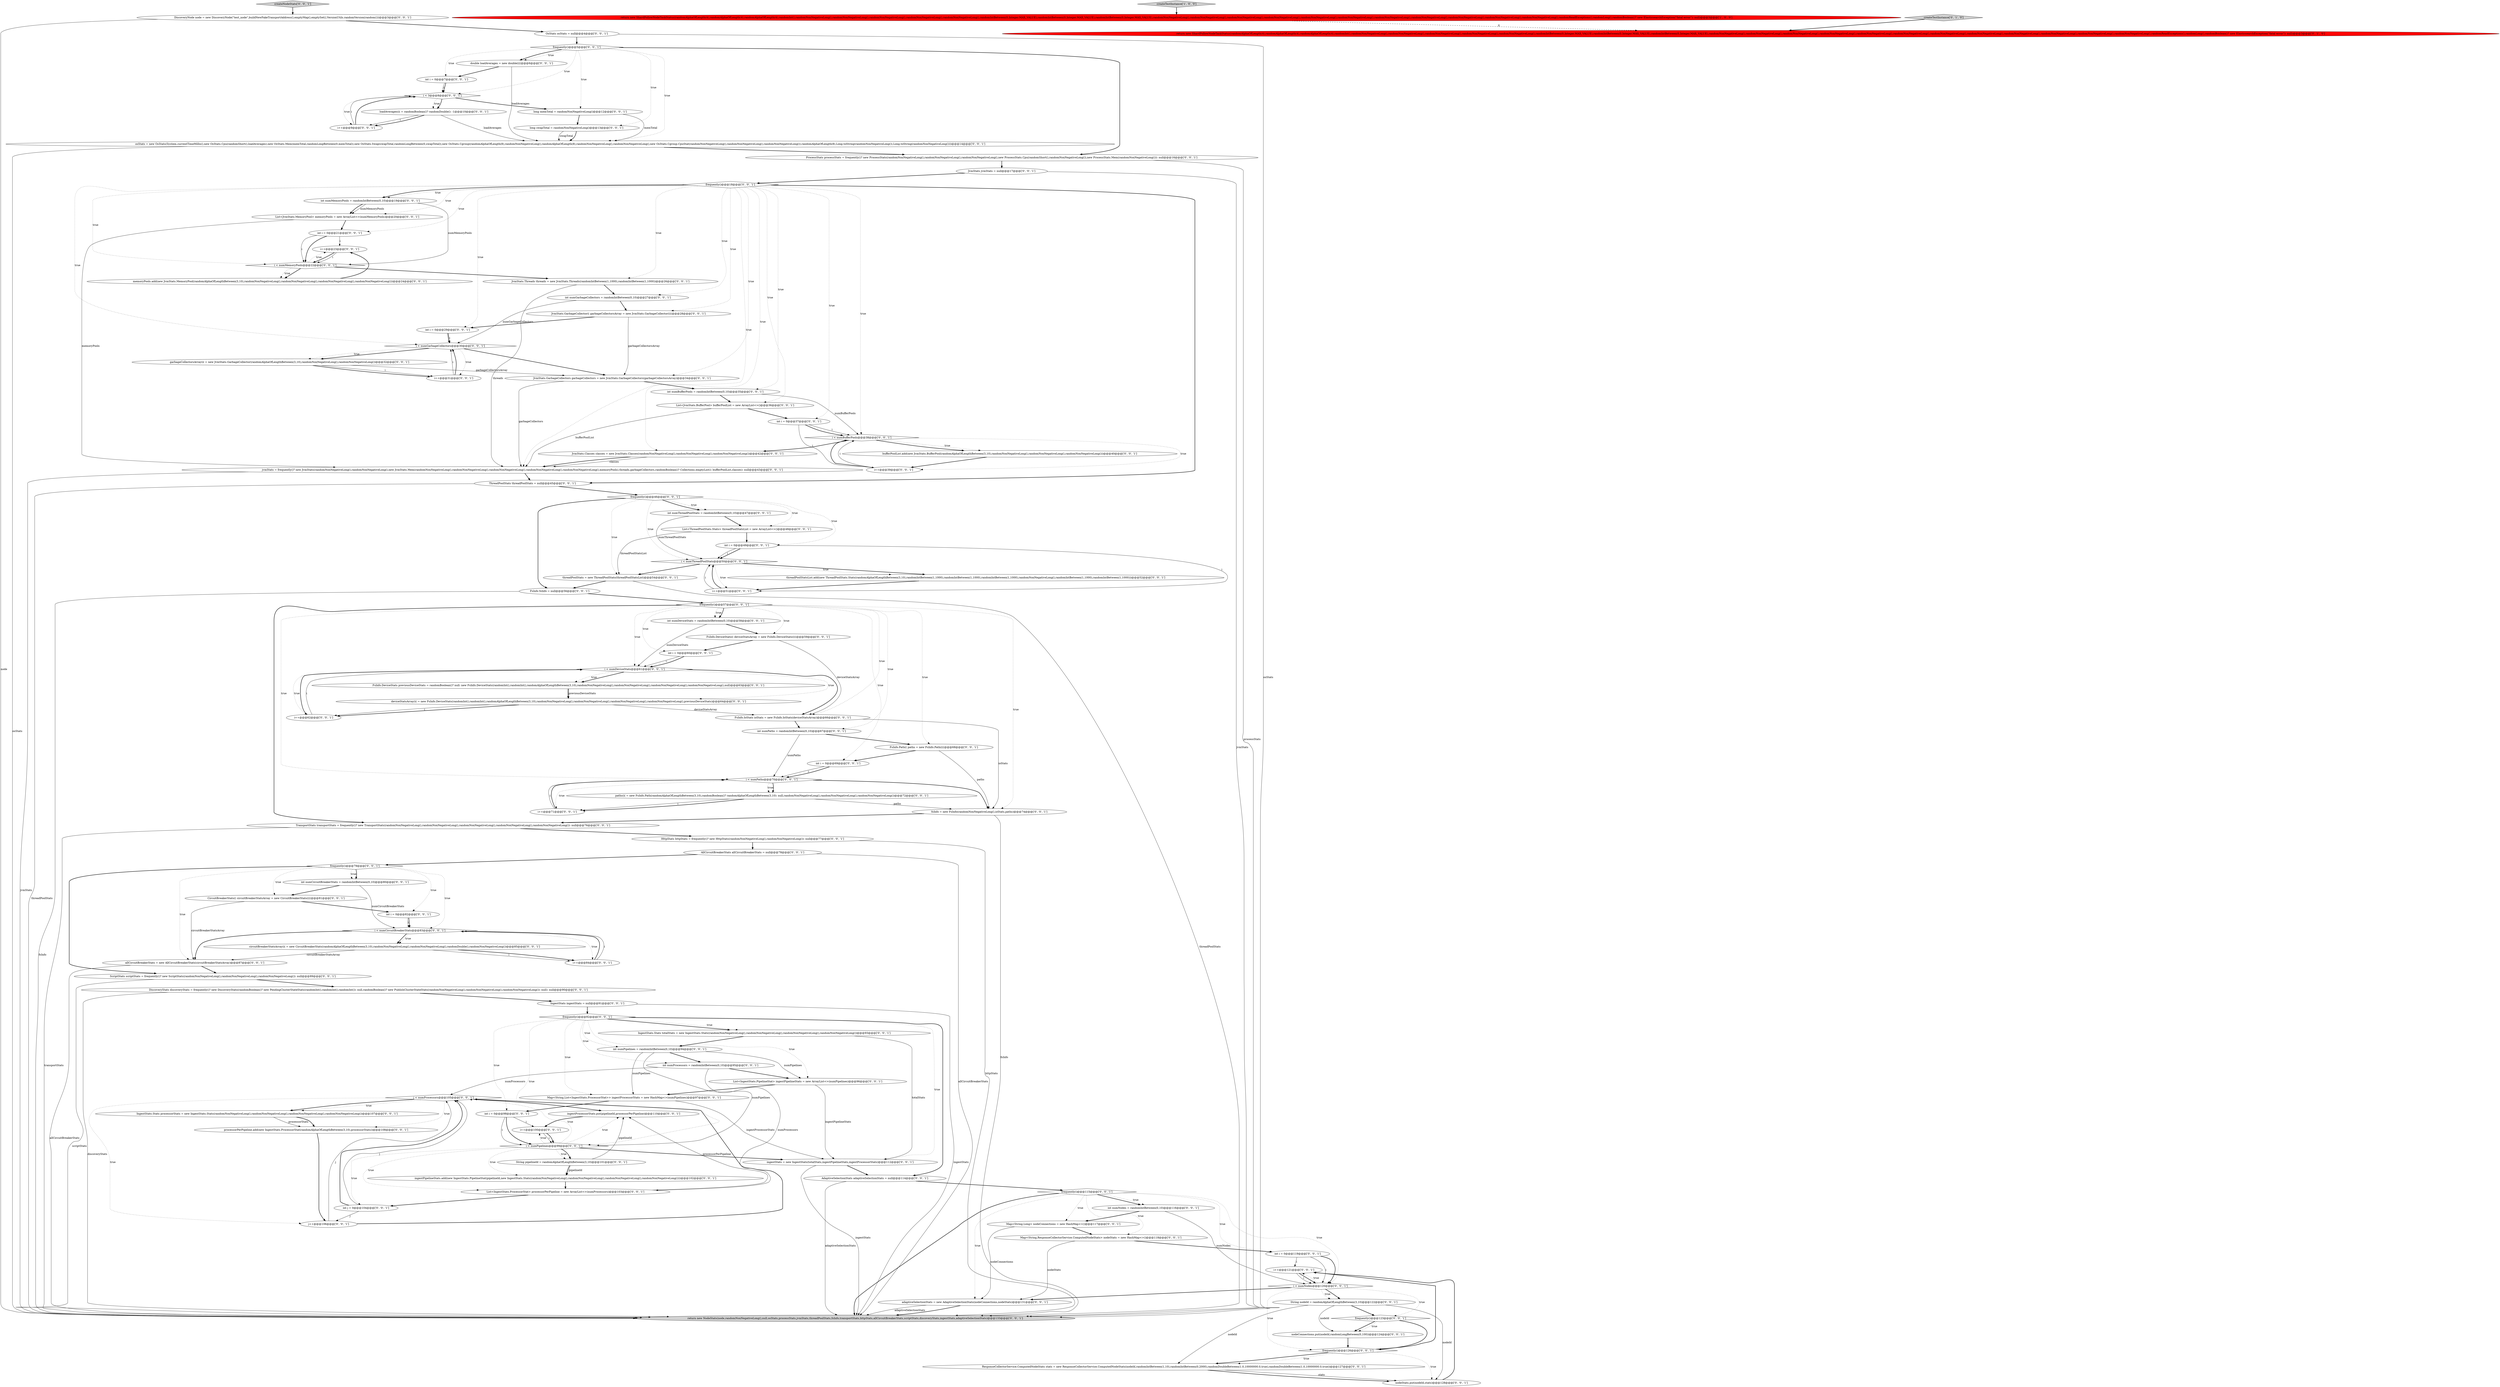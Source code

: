 digraph {
106 [style = filled, label = "jvmStats = frequently()? new JvmStats(randomNonNegativeLong(),randomNonNegativeLong(),new JvmStats.Mem(randomNonNegativeLong(),randomNonNegativeLong(),randomNonNegativeLong(),randomNonNegativeLong(),randomNonNegativeLong(),memoryPools),threads,garbageCollectors,randomBoolean()? Collections.emptyList(): bufferPoolList,classes): null@@@43@@@['0', '0', '1']", fillcolor = white, shape = ellipse image = "AAA0AAABBB3BBB"];
115 [style = filled, label = "int numProcessors = randomIntBetween(0,10)@@@95@@@['0', '0', '1']", fillcolor = white, shape = ellipse image = "AAA0AAABBB3BBB"];
5 [style = filled, label = "j < numProcessors@@@105@@@['0', '0', '1']", fillcolor = white, shape = diamond image = "AAA0AAABBB3BBB"];
13 [style = filled, label = "ResponseCollectorService.ComputedNodeStats stats = new ResponseCollectorService.ComputedNodeStats(nodeId,randomIntBetween(1,10),randomIntBetween(0,2000),randomDoubleBetween(1.0,10000000.0,true),randomDoubleBetween(1.0,10000000.0,true))@@@127@@@['0', '0', '1']", fillcolor = white, shape = ellipse image = "AAA0AAABBB3BBB"];
11 [style = filled, label = "ScriptStats scriptStats = frequently()? new ScriptStats(randomNonNegativeLong(),randomNonNegativeLong(),randomNonNegativeLong()): null@@@89@@@['0', '0', '1']", fillcolor = white, shape = ellipse image = "AAA0AAABBB3BBB"];
41 [style = filled, label = "JvmStats.Threads threads = new JvmStats.Threads(randomIntBetween(1,1000),randomIntBetween(1,1000))@@@26@@@['0', '0', '1']", fillcolor = white, shape = ellipse image = "AAA0AAABBB3BBB"];
85 [style = filled, label = "frequently()@@@57@@@['0', '0', '1']", fillcolor = white, shape = diamond image = "AAA0AAABBB3BBB"];
47 [style = filled, label = "int numDeviceStats = randomIntBetween(0,10)@@@58@@@['0', '0', '1']", fillcolor = white, shape = ellipse image = "AAA0AAABBB3BBB"];
64 [style = filled, label = "int i = 0@@@69@@@['0', '0', '1']", fillcolor = white, shape = ellipse image = "AAA0AAABBB3BBB"];
98 [style = filled, label = "frequently()@@@92@@@['0', '0', '1']", fillcolor = white, shape = diamond image = "AAA0AAABBB3BBB"];
61 [style = filled, label = "FsInfo.DeviceStats previousDeviceStats = randomBoolean()? null: new FsInfo.DeviceStats(randomInt(),randomInt(),randomAlphaOfLengthBetween(3,10),randomNonNegativeLong(),randomNonNegativeLong(),randomNonNegativeLong(),randomNonNegativeLong(),null)@@@63@@@['0', '0', '1']", fillcolor = white, shape = ellipse image = "AAA0AAABBB3BBB"];
31 [style = filled, label = "List<JvmStats.BufferPool> bufferPoolList = new ArrayList<>()@@@36@@@['0', '0', '1']", fillcolor = white, shape = ellipse image = "AAA0AAABBB3BBB"];
74 [style = filled, label = "String nodeId = randomAlphaOfLengthBetween(3,10)@@@122@@@['0', '0', '1']", fillcolor = white, shape = ellipse image = "AAA0AAABBB3BBB"];
107 [style = filled, label = "Map<String,List<IngestStats.ProcessorStat>> ingestProcessorStats = new HashMap<>(numPipelines)@@@97@@@['0', '0', '1']", fillcolor = white, shape = ellipse image = "AAA0AAABBB3BBB"];
69 [style = filled, label = "i < numBufferPools@@@38@@@['0', '0', '1']", fillcolor = white, shape = diamond image = "AAA0AAABBB3BBB"];
109 [style = filled, label = "long swapTotal = randomNonNegativeLong()@@@13@@@['0', '0', '1']", fillcolor = white, shape = ellipse image = "AAA0AAABBB3BBB"];
79 [style = filled, label = "IngestStats.Stats totalStats = new IngestStats.Stats(randomNonNegativeLong(),randomNonNegativeLong(),randomNonNegativeLong(),randomNonNegativeLong())@@@93@@@['0', '0', '1']", fillcolor = white, shape = ellipse image = "AAA0AAABBB3BBB"];
9 [style = filled, label = "TransportStats transportStats = frequently()? new TransportStats(randomNonNegativeLong(),randomNonNegativeLong(),randomNonNegativeLong(),randomNonNegativeLong(),randomNonNegativeLong()): null@@@76@@@['0', '0', '1']", fillcolor = white, shape = ellipse image = "AAA0AAABBB3BBB"];
4 [style = filled, label = "i < 3@@@8@@@['0', '0', '1']", fillcolor = white, shape = diamond image = "AAA0AAABBB3BBB"];
94 [style = filled, label = "j++@@@106@@@['0', '0', '1']", fillcolor = white, shape = ellipse image = "AAA0AAABBB3BBB"];
101 [style = filled, label = "int i = 0@@@7@@@['0', '0', '1']", fillcolor = white, shape = ellipse image = "AAA0AAABBB3BBB"];
24 [style = filled, label = "JvmStats.GarbageCollectors garbageCollectors = new JvmStats.GarbageCollectors(garbageCollectorsArray)@@@34@@@['0', '0', '1']", fillcolor = white, shape = ellipse image = "AAA0AAABBB3BBB"];
42 [style = filled, label = "loadAverages(i( = randomBoolean()? randomDouble(): -1@@@10@@@['0', '0', '1']", fillcolor = white, shape = ellipse image = "AAA0AAABBB3BBB"];
43 [style = filled, label = "AllCircuitBreakerStats allCircuitBreakerStats = null@@@78@@@['0', '0', '1']", fillcolor = white, shape = ellipse image = "AAA0AAABBB3BBB"];
65 [style = filled, label = "int i = 0@@@98@@@['0', '0', '1']", fillcolor = white, shape = ellipse image = "AAA0AAABBB3BBB"];
92 [style = filled, label = "i++@@@62@@@['0', '0', '1']", fillcolor = white, shape = ellipse image = "AAA0AAABBB3BBB"];
103 [style = filled, label = "IngestStats.Stats processorStats = new IngestStats.Stats(randomNonNegativeLong(),randomNonNegativeLong(),randomNonNegativeLong(),randomNonNegativeLong())@@@107@@@['0', '0', '1']", fillcolor = white, shape = ellipse image = "AAA0AAABBB3BBB"];
57 [style = filled, label = "i++@@@51@@@['0', '0', '1']", fillcolor = white, shape = ellipse image = "AAA0AAABBB3BBB"];
100 [style = filled, label = "ProcessStats processStats = frequently()? new ProcessStats(randomNonNegativeLong(),randomNonNegativeLong(),randomNonNegativeLong(),new ProcessStats.Cpu(randomShort(),randomNonNegativeLong()),new ProcessStats.Mem(randomNonNegativeLong())): null@@@16@@@['0', '0', '1']", fillcolor = white, shape = ellipse image = "AAA0AAABBB3BBB"];
1 [style = filled, label = "createTestInstance['1', '0', '0']", fillcolor = lightgray, shape = diamond image = "AAA0AAABBB1BBB"];
59 [style = filled, label = "int j = 0@@@104@@@['0', '0', '1']", fillcolor = white, shape = ellipse image = "AAA0AAABBB3BBB"];
12 [style = filled, label = "processorPerPipeline.add(new IngestStats.ProcessorStat(randomAlphaOfLengthBetween(3,10),processorStats))@@@108@@@['0', '0', '1']", fillcolor = white, shape = ellipse image = "AAA0AAABBB3BBB"];
67 [style = filled, label = "int numNodes = randomIntBetween(0,10)@@@116@@@['0', '0', '1']", fillcolor = white, shape = ellipse image = "AAA0AAABBB3BBB"];
76 [style = filled, label = "int i = 0@@@37@@@['0', '0', '1']", fillcolor = white, shape = ellipse image = "AAA0AAABBB3BBB"];
30 [style = filled, label = "createNodeStats['0', '0', '1']", fillcolor = lightgray, shape = diamond image = "AAA0AAABBB3BBB"];
34 [style = filled, label = "deviceStatsArray(i( = new FsInfo.DeviceStats(randomInt(),randomInt(),randomAlphaOfLengthBetween(3,10),randomNonNegativeLong(),randomNonNegativeLong(),randomNonNegativeLong(),randomNonNegativeLong(),previousDeviceStats)@@@64@@@['0', '0', '1']", fillcolor = white, shape = ellipse image = "AAA0AAABBB3BBB"];
111 [style = filled, label = "fsInfo = new FsInfo(randomNonNegativeLong(),ioStats,paths)@@@74@@@['0', '0', '1']", fillcolor = white, shape = ellipse image = "AAA0AAABBB3BBB"];
44 [style = filled, label = "int numMemoryPools = randomIntBetween(0,10)@@@19@@@['0', '0', '1']", fillcolor = white, shape = ellipse image = "AAA0AAABBB3BBB"];
97 [style = filled, label = "int i = 0@@@119@@@['0', '0', '1']", fillcolor = white, shape = ellipse image = "AAA0AAABBB3BBB"];
27 [style = filled, label = "frequently()@@@5@@@['0', '0', '1']", fillcolor = white, shape = diamond image = "AAA0AAABBB3BBB"];
25 [style = filled, label = "osStats = new OsStats(System.currentTimeMillis(),new OsStats.Cpu(randomShort(),loadAverages),new OsStats.Mem(memTotal,randomLongBetween(0,memTotal)),new OsStats.Swap(swapTotal,randomLongBetween(0,swapTotal)),new OsStats.Cgroup(randomAlphaOfLength(8),randomNonNegativeLong(),randomAlphaOfLength(8),randomNonNegativeLong(),randomNonNegativeLong(),new OsStats.Cgroup.CpuStat(randomNonNegativeLong(),randomNonNegativeLong(),randomNonNegativeLong()),randomAlphaOfLength(8),Long.toString(randomNonNegativeLong()),Long.toString(randomNonNegativeLong())))@@@14@@@['0', '0', '1']", fillcolor = white, shape = ellipse image = "AAA0AAABBB3BBB"];
3 [style = filled, label = "createTestInstance['0', '1', '0']", fillcolor = lightgray, shape = diamond image = "AAA0AAABBB2BBB"];
110 [style = filled, label = "int numCircuitBreakerStats = randomIntBetween(0,10)@@@80@@@['0', '0', '1']", fillcolor = white, shape = ellipse image = "AAA0AAABBB3BBB"];
95 [style = filled, label = "int i = 0@@@82@@@['0', '0', '1']", fillcolor = white, shape = ellipse image = "AAA0AAABBB3BBB"];
81 [style = filled, label = "JvmStats.Classes classes = new JvmStats.Classes(randomNonNegativeLong(),randomNonNegativeLong(),randomNonNegativeLong())@@@42@@@['0', '0', '1']", fillcolor = white, shape = ellipse image = "AAA0AAABBB3BBB"];
88 [style = filled, label = "ingestProcessorStats.put(pipelineId,processorPerPipeline)@@@110@@@['0', '0', '1']", fillcolor = white, shape = ellipse image = "AAA0AAABBB3BBB"];
49 [style = filled, label = "frequently()@@@79@@@['0', '0', '1']", fillcolor = white, shape = diamond image = "AAA0AAABBB3BBB"];
78 [style = filled, label = "nodeConnections.put(nodeId,randomLongBetween(0,100))@@@124@@@['0', '0', '1']", fillcolor = white, shape = ellipse image = "AAA0AAABBB3BBB"];
105 [style = filled, label = "i < numPipelines@@@99@@@['0', '0', '1']", fillcolor = white, shape = diamond image = "AAA0AAABBB3BBB"];
68 [style = filled, label = "DiscoveryStats discoveryStats = frequently()? new DiscoveryStats(randomBoolean()? new PendingClusterStateStats(randomInt(),randomInt(),randomInt()): null,randomBoolean()? new PublishClusterStateStats(randomNonNegativeLong(),randomNonNegativeLong(),randomNonNegativeLong()): null): null@@@90@@@['0', '0', '1']", fillcolor = white, shape = ellipse image = "AAA0AAABBB3BBB"];
89 [style = filled, label = "long memTotal = randomNonNegativeLong()@@@12@@@['0', '0', '1']", fillcolor = white, shape = ellipse image = "AAA0AAABBB3BBB"];
70 [style = filled, label = "threadPoolStats = new ThreadPoolStats(threadPoolStatsList)@@@54@@@['0', '0', '1']", fillcolor = white, shape = ellipse image = "AAA0AAABBB3BBB"];
7 [style = filled, label = "int i = 0@@@21@@@['0', '0', '1']", fillcolor = white, shape = ellipse image = "AAA0AAABBB3BBB"];
80 [style = filled, label = "i++@@@121@@@['0', '0', '1']", fillcolor = white, shape = ellipse image = "AAA0AAABBB3BBB"];
23 [style = filled, label = "Map<String,Long> nodeConnections = new HashMap<>()@@@117@@@['0', '0', '1']", fillcolor = white, shape = ellipse image = "AAA0AAABBB3BBB"];
55 [style = filled, label = "i < numThreadPoolStats@@@50@@@['0', '0', '1']", fillcolor = white, shape = diamond image = "AAA0AAABBB3BBB"];
54 [style = filled, label = "int i = 0@@@29@@@['0', '0', '1']", fillcolor = white, shape = ellipse image = "AAA0AAABBB3BBB"];
28 [style = filled, label = "i++@@@9@@@['0', '0', '1']", fillcolor = white, shape = ellipse image = "AAA0AAABBB3BBB"];
36 [style = filled, label = "threadPoolStatsList.add(new ThreadPoolStats.Stats(randomAlphaOfLengthBetween(3,10),randomIntBetween(1,1000),randomIntBetween(1,1000),randomIntBetween(1,1000),randomNonNegativeLong(),randomIntBetween(1,1000),randomIntBetween(1,1000)))@@@52@@@['0', '0', '1']", fillcolor = white, shape = ellipse image = "AAA0AAABBB3BBB"];
60 [style = filled, label = "int numGarbageCollectors = randomIntBetween(0,10)@@@27@@@['0', '0', '1']", fillcolor = white, shape = ellipse image = "AAA0AAABBB3BBB"];
90 [style = filled, label = "int i = 0@@@49@@@['0', '0', '1']", fillcolor = white, shape = ellipse image = "AAA0AAABBB3BBB"];
29 [style = filled, label = "ThreadPoolStats threadPoolStats = null@@@45@@@['0', '0', '1']", fillcolor = white, shape = ellipse image = "AAA0AAABBB3BBB"];
63 [style = filled, label = "JvmStats jvmStats = null@@@17@@@['0', '0', '1']", fillcolor = white, shape = ellipse image = "AAA0AAABBB3BBB"];
39 [style = filled, label = "i++@@@100@@@['0', '0', '1']", fillcolor = white, shape = ellipse image = "AAA0AAABBB3BBB"];
73 [style = filled, label = "List<ThreadPoolStats.Stats> threadPoolStatsList = new ArrayList<>()@@@48@@@['0', '0', '1']", fillcolor = white, shape = ellipse image = "AAA0AAABBB3BBB"];
8 [style = filled, label = "frequently()@@@123@@@['0', '0', '1']", fillcolor = white, shape = diamond image = "AAA0AAABBB3BBB"];
113 [style = filled, label = "ingestStats = new IngestStats(totalStats,ingestPipelineStats,ingestProcessorStats)@@@112@@@['0', '0', '1']", fillcolor = white, shape = ellipse image = "AAA0AAABBB3BBB"];
87 [style = filled, label = "frequently()@@@46@@@['0', '0', '1']", fillcolor = white, shape = diamond image = "AAA0AAABBB3BBB"];
56 [style = filled, label = "nodeStats.put(nodeId,stats)@@@128@@@['0', '0', '1']", fillcolor = white, shape = ellipse image = "AAA0AAABBB3BBB"];
96 [style = filled, label = "String pipelineId = randomAlphaOfLengthBetween(3,10)@@@101@@@['0', '0', '1']", fillcolor = white, shape = ellipse image = "AAA0AAABBB3BBB"];
77 [style = filled, label = "int numPipelines = randomIntBetween(0,10)@@@94@@@['0', '0', '1']", fillcolor = white, shape = ellipse image = "AAA0AAABBB3BBB"];
86 [style = filled, label = "List<IngestStats.PipelineStat> ingestPipelineStats = new ArrayList<>(numPipelines)@@@96@@@['0', '0', '1']", fillcolor = white, shape = ellipse image = "AAA0AAABBB3BBB"];
16 [style = filled, label = "i++@@@39@@@['0', '0', '1']", fillcolor = white, shape = ellipse image = "AAA0AAABBB3BBB"];
14 [style = filled, label = "i++@@@23@@@['0', '0', '1']", fillcolor = white, shape = ellipse image = "AAA0AAABBB3BBB"];
82 [style = filled, label = "return new NodeStats(node,randomNonNegativeLong(),null,osStats,processStats,jvmStats,threadPoolStats,fsInfo,transportStats,httpStats,allCircuitBreakerStats,scriptStats,discoveryStats,ingestStats,adaptiveSelectionStats)@@@133@@@['0', '0', '1']", fillcolor = lightgray, shape = ellipse image = "AAA0AAABBB3BBB"];
22 [style = filled, label = "bufferPoolList.add(new JvmStats.BufferPool(randomAlphaOfLengthBetween(3,10),randomNonNegativeLong(),randomNonNegativeLong(),randomNonNegativeLong()))@@@40@@@['0', '0', '1']", fillcolor = white, shape = ellipse image = "AAA0AAABBB3BBB"];
33 [style = filled, label = "memoryPools.add(new JvmStats.MemoryPool(randomAlphaOfLengthBetween(3,10),randomNonNegativeLong(),randomNonNegativeLong(),randomNonNegativeLong(),randomNonNegativeLong()))@@@24@@@['0', '0', '1']", fillcolor = white, shape = ellipse image = "AAA0AAABBB3BBB"];
50 [style = filled, label = "List<IngestStats.ProcessorStat> processorPerPipeline = new ArrayList<>(numProcessors)@@@103@@@['0', '0', '1']", fillcolor = white, shape = ellipse image = "AAA0AAABBB3BBB"];
104 [style = filled, label = "i < numNodes@@@120@@@['0', '0', '1']", fillcolor = white, shape = diamond image = "AAA0AAABBB3BBB"];
75 [style = filled, label = "DiscoveryNode node = new DiscoveryNode(\"test_node\",buildNewFakeTransportAddress(),emptyMap(),emptySet(),VersionUtils.randomVersion(random()))@@@3@@@['0', '0', '1']", fillcolor = white, shape = ellipse image = "AAA0AAABBB3BBB"];
62 [style = filled, label = "frequently()@@@115@@@['0', '0', '1']", fillcolor = white, shape = diamond image = "AAA0AAABBB3BBB"];
35 [style = filled, label = "CircuitBreakerStats(( circuitBreakerStatsArray = new CircuitBreakerStats((((@@@81@@@['0', '0', '1']", fillcolor = white, shape = ellipse image = "AAA0AAABBB3BBB"];
112 [style = filled, label = "frequently()@@@126@@@['0', '0', '1']", fillcolor = white, shape = diamond image = "AAA0AAABBB3BBB"];
32 [style = filled, label = "i++@@@31@@@['0', '0', '1']", fillcolor = white, shape = ellipse image = "AAA0AAABBB3BBB"];
15 [style = filled, label = "paths(i( = new FsInfo.Path(randomAlphaOfLengthBetween(3,10),randomBoolean()? randomAlphaOfLengthBetween(3,10): null,randomNonNegativeLong(),randomNonNegativeLong(),randomNonNegativeLong())@@@72@@@['0', '0', '1']", fillcolor = white, shape = ellipse image = "AAA0AAABBB3BBB"];
26 [style = filled, label = "Map<String,ResponseCollectorService.ComputedNodeStats> nodeStats = new HashMap<>()@@@118@@@['0', '0', '1']", fillcolor = white, shape = ellipse image = "AAA0AAABBB3BBB"];
84 [style = filled, label = "int numBufferPools = randomIntBetween(0,10)@@@35@@@['0', '0', '1']", fillcolor = white, shape = ellipse image = "AAA0AAABBB3BBB"];
0 [style = filled, label = "return new ShardFollowNodeTaskStatus(randomAlphaOfLength(4),randomAlphaOfLength(4),randomAlphaOfLength(4),randomInt(),randomNonNegativeLong(),randomNonNegativeLong(),randomNonNegativeLong(),randomNonNegativeLong(),randomNonNegativeLong(),randomIntBetween(0,Integer.MAX_VALUE),randomIntBetween(0,Integer.MAX_VALUE),randomIntBetween(0,Integer.MAX_VALUE),randomNonNegativeLong(),randomNonNegativeLong(),randomNonNegativeLong(),randomNonNegativeLong(),randomNonNegativeLong(),randomNonNegativeLong(),randomNonNegativeLong(),randomNonNegativeLong(),randomNonNegativeLong(),randomNonNegativeLong(),randomNonNegativeLong(),randomReadExceptions(),randomLong(),randomBoolean()? new ElasticsearchException(\"fatal error\"): null)@@@3@@@['1', '0', '0']", fillcolor = red, shape = ellipse image = "AAA1AAABBB1BBB"];
53 [style = filled, label = "garbageCollectorsArray(i( = new JvmStats.GarbageCollector(randomAlphaOfLengthBetween(3,10),randomNonNegativeLong(),randomNonNegativeLong())@@@32@@@['0', '0', '1']", fillcolor = white, shape = ellipse image = "AAA0AAABBB3BBB"];
17 [style = filled, label = "List<JvmStats.MemoryPool> memoryPools = new ArrayList<>(numMemoryPools)@@@20@@@['0', '0', '1']", fillcolor = white, shape = ellipse image = "AAA0AAABBB3BBB"];
21 [style = filled, label = "frequently()@@@18@@@['0', '0', '1']", fillcolor = white, shape = diamond image = "AAA0AAABBB3BBB"];
40 [style = filled, label = "i++@@@71@@@['0', '0', '1']", fillcolor = white, shape = ellipse image = "AAA0AAABBB3BBB"];
46 [style = filled, label = "FsInfo.Path(( paths = new FsInfo.Path((((@@@68@@@['0', '0', '1']", fillcolor = white, shape = ellipse image = "AAA0AAABBB3BBB"];
51 [style = filled, label = "int numThreadPoolStats = randomIntBetween(0,10)@@@47@@@['0', '0', '1']", fillcolor = white, shape = ellipse image = "AAA0AAABBB3BBB"];
91 [style = filled, label = "allCircuitBreakerStats = new AllCircuitBreakerStats(circuitBreakerStatsArray)@@@87@@@['0', '0', '1']", fillcolor = white, shape = ellipse image = "AAA0AAABBB3BBB"];
45 [style = filled, label = "FsInfo.IoStats ioStats = new FsInfo.IoStats(deviceStatsArray)@@@66@@@['0', '0', '1']", fillcolor = white, shape = ellipse image = "AAA0AAABBB3BBB"];
2 [style = filled, label = "return new ShardFollowNodeTaskStatus(randomAlphaOfLength(4),randomAlphaOfLength(4),randomAlphaOfLength(4),randomInt(),randomNonNegativeLong(),randomNonNegativeLong(),randomNonNegativeLong(),randomNonNegativeLong(),randomNonNegativeLong(),randomIntBetween(0,Integer.MAX_VALUE),randomIntBetween(0,Integer.MAX_VALUE),randomIntBetween(0,Integer.MAX_VALUE),randomNonNegativeLong(),randomNonNegativeLong(),randomNonNegativeLong(),randomNonNegativeLong(),randomNonNegativeLong(),randomNonNegativeLong(),randomNonNegativeLong(),randomNonNegativeLong(),randomNonNegativeLong(),randomNonNegativeLong(),randomNonNegativeLong(),randomNonNegativeLong(),randomReadExceptions(),randomLong(),randomBoolean()? new ElasticsearchException(\"fatal error\"): null)@@@3@@@['0', '1', '0']", fillcolor = red, shape = ellipse image = "AAA1AAABBB2BBB"];
58 [style = filled, label = "i < numDeviceStats@@@61@@@['0', '0', '1']", fillcolor = white, shape = diamond image = "AAA0AAABBB3BBB"];
19 [style = filled, label = "int numPaths = randomIntBetween(0,10)@@@67@@@['0', '0', '1']", fillcolor = white, shape = ellipse image = "AAA0AAABBB3BBB"];
99 [style = filled, label = "i++@@@84@@@['0', '0', '1']", fillcolor = white, shape = ellipse image = "AAA0AAABBB3BBB"];
71 [style = filled, label = "int i = 0@@@60@@@['0', '0', '1']", fillcolor = white, shape = ellipse image = "AAA0AAABBB3BBB"];
18 [style = filled, label = "FsInfo.DeviceStats(( deviceStatsArray = new FsInfo.DeviceStats((((@@@59@@@['0', '0', '1']", fillcolor = white, shape = ellipse image = "AAA0AAABBB3BBB"];
114 [style = filled, label = "adaptiveSelectionStats = new AdaptiveSelectionStats(nodeConnections,nodeStats)@@@131@@@['0', '0', '1']", fillcolor = white, shape = ellipse image = "AAA0AAABBB3BBB"];
108 [style = filled, label = "HttpStats httpStats = frequently()? new HttpStats(randomNonNegativeLong(),randomNonNegativeLong()): null@@@77@@@['0', '0', '1']", fillcolor = white, shape = ellipse image = "AAA0AAABBB3BBB"];
37 [style = filled, label = "FsInfo fsInfo = null@@@56@@@['0', '0', '1']", fillcolor = white, shape = ellipse image = "AAA0AAABBB3BBB"];
72 [style = filled, label = "OsStats osStats = null@@@4@@@['0', '0', '1']", fillcolor = white, shape = ellipse image = "AAA0AAABBB3BBB"];
52 [style = filled, label = "JvmStats.GarbageCollector(( garbageCollectorsArray = new JvmStats.GarbageCollector((((@@@28@@@['0', '0', '1']", fillcolor = white, shape = ellipse image = "AAA0AAABBB3BBB"];
48 [style = filled, label = "AdaptiveSelectionStats adaptiveSelectionStats = null@@@114@@@['0', '0', '1']", fillcolor = white, shape = ellipse image = "AAA0AAABBB3BBB"];
66 [style = filled, label = "double loadAverages = new double((((@@@6@@@['0', '0', '1']", fillcolor = white, shape = ellipse image = "AAA0AAABBB3BBB"];
10 [style = filled, label = "i < numMemoryPools@@@22@@@['0', '0', '1']", fillcolor = white, shape = diamond image = "AAA0AAABBB3BBB"];
93 [style = filled, label = "circuitBreakerStatsArray(i( = new CircuitBreakerStats(randomAlphaOfLengthBetween(3,10),randomNonNegativeLong(),randomNonNegativeLong(),randomDouble(),randomNonNegativeLong())@@@85@@@['0', '0', '1']", fillcolor = white, shape = ellipse image = "AAA0AAABBB3BBB"];
83 [style = filled, label = "ingestPipelineStats.add(new IngestStats.PipelineStat(pipelineId,new IngestStats.Stats(randomNonNegativeLong(),randomNonNegativeLong(),randomNonNegativeLong(),randomNonNegativeLong())))@@@102@@@['0', '0', '1']", fillcolor = white, shape = ellipse image = "AAA0AAABBB3BBB"];
6 [style = filled, label = "i < numPaths@@@70@@@['0', '0', '1']", fillcolor = white, shape = diamond image = "AAA0AAABBB3BBB"];
102 [style = filled, label = "IngestStats ingestStats = null@@@91@@@['0', '0', '1']", fillcolor = white, shape = ellipse image = "AAA0AAABBB3BBB"];
20 [style = filled, label = "i < numCircuitBreakerStats@@@83@@@['0', '0', '1']", fillcolor = white, shape = diamond image = "AAA0AAABBB3BBB"];
38 [style = filled, label = "i < numGarbageCollectors@@@30@@@['0', '0', '1']", fillcolor = white, shape = diamond image = "AAA0AAABBB3BBB"];
28->4 [style = solid, label="i"];
43->82 [style = solid, label="allCircuitBreakerStats"];
21->106 [style = dotted, label="true"];
8->112 [style = bold, label=""];
25->100 [style = bold, label=""];
55->36 [style = bold, label=""];
40->6 [style = bold, label=""];
61->34 [style = solid, label="previousDeviceStats"];
74->8 [style = bold, label=""];
90->57 [style = solid, label="i"];
105->83 [style = dotted, label="true"];
19->6 [style = solid, label="numPaths"];
54->38 [style = solid, label="i"];
87->55 [style = dotted, label="true"];
98->86 [style = dotted, label="true"];
62->26 [style = dotted, label="true"];
37->85 [style = bold, label=""];
92->58 [style = bold, label=""];
58->92 [style = dotted, label="true"];
89->109 [style = bold, label=""];
70->37 [style = bold, label=""];
27->89 [style = dotted, label="true"];
21->52 [style = dotted, label="true"];
98->115 [style = dotted, label="true"];
12->94 [style = bold, label=""];
37->82 [style = solid, label="fsInfo"];
5->12 [style = dotted, label="true"];
77->105 [style = solid, label="numPipelines"];
87->90 [style = dotted, label="true"];
10->41 [style = bold, label=""];
104->112 [style = dotted, label="true"];
105->39 [style = dotted, label="true"];
16->69 [style = bold, label=""];
48->82 [style = solid, label="adaptiveSelectionStats"];
21->38 [style = dotted, label="true"];
62->67 [style = bold, label=""];
42->28 [style = solid, label="i"];
93->99 [style = solid, label="i"];
105->96 [style = dotted, label="true"];
58->34 [style = dotted, label="true"];
48->62 [style = bold, label=""];
111->9 [style = bold, label=""];
71->58 [style = bold, label=""];
21->24 [style = dotted, label="true"];
74->78 [style = solid, label="nodeId"];
84->31 [style = bold, label=""];
15->40 [style = solid, label="i"];
91->82 [style = solid, label="allCircuitBreakerStats"];
70->82 [style = solid, label="threadPoolStats"];
53->32 [style = bold, label=""];
46->111 [style = solid, label="paths"];
21->7 [style = dotted, label="true"];
97->104 [style = bold, label=""];
4->42 [style = dotted, label="true"];
57->55 [style = solid, label="i"];
21->84 [style = dotted, label="true"];
53->24 [style = solid, label="garbageCollectorsArray"];
94->5 [style = bold, label=""];
13->56 [style = solid, label="stats"];
86->113 [style = solid, label="ingestPipelineStats"];
97->104 [style = solid, label="i"];
24->106 [style = solid, label="garbageCollectors"];
68->102 [style = bold, label=""];
54->38 [style = bold, label=""];
21->60 [style = dotted, label="true"];
42->25 [style = solid, label="loadAverages"];
115->5 [style = solid, label="numProcessors"];
105->113 [style = bold, label=""];
55->36 [style = dotted, label="true"];
86->107 [style = bold, label=""];
35->91 [style = solid, label="circuitBreakerStatsArray"];
23->114 [style = solid, label="nodeConnections"];
72->27 [style = bold, label=""];
6->15 [style = dotted, label="true"];
73->90 [style = bold, label=""];
73->70 [style = solid, label="threadPoolStatsList"];
103->12 [style = solid, label="processorStats"];
21->44 [style = bold, label=""];
39->105 [style = solid, label="i"];
49->91 [style = dotted, label="true"];
98->113 [style = dotted, label="true"];
78->112 [style = bold, label=""];
21->81 [style = dotted, label="true"];
27->25 [style = dotted, label="true"];
5->103 [style = dotted, label="true"];
85->45 [style = dotted, label="true"];
62->82 [style = bold, label=""];
57->55 [style = bold, label=""];
16->69 [style = solid, label="i"];
59->94 [style = solid, label="j"];
85->18 [style = dotted, label="true"];
65->105 [style = solid, label="i"];
50->88 [style = solid, label="processorPerPipeline"];
62->104 [style = dotted, label="true"];
38->53 [style = bold, label=""];
14->10 [style = bold, label=""];
44->17 [style = solid, label="numMemoryPools"];
51->55 [style = solid, label="numThreadPoolStats"];
77->107 [style = solid, label="numPipelines"];
20->93 [style = bold, label=""];
1->0 [style = bold, label=""];
15->111 [style = solid, label="paths"];
21->17 [style = dotted, label="true"];
85->46 [style = dotted, label="true"];
44->17 [style = bold, label=""];
52->24 [style = solid, label="garbageCollectorsArray"];
96->83 [style = solid, label="pipelineId"];
4->28 [style = dotted, label="true"];
21->69 [style = dotted, label="true"];
104->74 [style = bold, label=""];
64->6 [style = bold, label=""];
80->104 [style = solid, label="i"];
17->106 [style = solid, label="memoryPools"];
104->74 [style = dotted, label="true"];
34->92 [style = bold, label=""];
21->29 [style = bold, label=""];
21->54 [style = dotted, label="true"];
3->2 [style = bold, label=""];
114->82 [style = bold, label=""];
102->82 [style = solid, label="ingestStats"];
21->31 [style = dotted, label="true"];
105->50 [style = dotted, label="true"];
62->67 [style = dotted, label="true"];
5->103 [style = bold, label=""];
112->13 [style = dotted, label="true"];
100->82 [style = solid, label="processStats"];
96->83 [style = bold, label=""];
31->76 [style = bold, label=""];
60->38 [style = solid, label="numGarbageCollectors"];
51->73 [style = bold, label=""];
98->79 [style = bold, label=""];
99->20 [style = bold, label=""];
95->20 [style = bold, label=""];
19->46 [style = bold, label=""];
49->110 [style = dotted, label="true"];
104->80 [style = dotted, label="true"];
113->82 [style = solid, label="ingestStats"];
103->12 [style = bold, label=""];
92->58 [style = solid, label="i"];
85->47 [style = dotted, label="true"];
36->57 [style = bold, label=""];
97->80 [style = solid, label="i"];
100->63 [style = bold, label=""];
49->110 [style = bold, label=""];
52->54 [style = bold, label=""];
55->57 [style = dotted, label="true"];
5->94 [style = dotted, label="true"];
87->51 [style = bold, label=""];
6->40 [style = dotted, label="true"];
104->114 [style = bold, label=""];
115->50 [style = solid, label="numProcessors"];
85->9 [style = bold, label=""];
58->61 [style = bold, label=""];
74->56 [style = solid, label="nodeId"];
105->88 [style = dotted, label="true"];
105->96 [style = bold, label=""];
88->39 [style = bold, label=""];
102->98 [style = bold, label=""];
25->82 [style = solid, label="osStats"];
69->22 [style = dotted, label="true"];
38->24 [style = bold, label=""];
69->81 [style = bold, label=""];
22->16 [style = bold, label=""];
47->18 [style = bold, label=""];
81->106 [style = solid, label="classes"];
20->93 [style = dotted, label="true"];
18->45 [style = solid, label="deviceStatsArray"];
62->23 [style = dotted, label="true"];
112->80 [style = bold, label=""];
64->6 [style = solid, label="i"];
107->65 [style = bold, label=""];
109->25 [style = bold, label=""];
96->88 [style = solid, label="pipelineId"];
5->88 [style = bold, label=""];
69->22 [style = bold, label=""];
72->82 [style = solid, label="osStats"];
38->32 [style = dotted, label="true"];
14->10 [style = solid, label="i"];
47->58 [style = solid, label="numDeviceStats"];
27->109 [style = dotted, label="true"];
108->43 [style = bold, label=""];
98->107 [style = dotted, label="true"];
29->82 [style = solid, label="threadPoolStats"];
21->10 [style = dotted, label="true"];
87->70 [style = dotted, label="true"];
7->10 [style = solid, label="i"];
65->105 [style = bold, label=""];
85->47 [style = bold, label=""];
59->5 [style = bold, label=""];
27->4 [style = dotted, label="true"];
98->79 [style = dotted, label="true"];
6->15 [style = bold, label=""];
109->25 [style = solid, label="swapTotal"];
20->99 [style = dotted, label="true"];
81->106 [style = bold, label=""];
63->82 [style = solid, label="jvmStats"];
99->20 [style = solid, label="i"];
21->76 [style = dotted, label="true"];
90->55 [style = bold, label=""];
55->70 [style = bold, label=""];
112->56 [style = dotted, label="true"];
61->34 [style = bold, label=""];
21->41 [style = dotted, label="true"];
112->13 [style = bold, label=""];
85->6 [style = dotted, label="true"];
75->82 [style = solid, label="node"];
8->78 [style = bold, label=""];
30->75 [style = bold, label=""];
45->111 [style = solid, label="ioStats"];
85->58 [style = dotted, label="true"];
108->82 [style = solid, label="httpStats"];
87->51 [style = dotted, label="true"];
56->80 [style = bold, label=""];
107->113 [style = solid, label="ingestProcessorStats"];
98->105 [style = dotted, label="true"];
80->104 [style = bold, label=""];
75->72 [style = bold, label=""];
15->40 [style = bold, label=""];
84->69 [style = solid, label="numBufferPools"];
10->33 [style = bold, label=""];
40->6 [style = solid, label="i"];
27->66 [style = dotted, label="true"];
42->28 [style = bold, label=""];
66->101 [style = bold, label=""];
60->52 [style = bold, label=""];
27->100 [style = bold, label=""];
63->21 [style = bold, label=""];
9->108 [style = bold, label=""];
58->61 [style = dotted, label="true"];
49->11 [style = bold, label=""];
11->82 [style = solid, label="scriptStats"];
53->32 [style = solid, label="i"];
94->5 [style = solid, label="j"];
98->48 [style = bold, label=""];
66->25 [style = solid, label="loadAverages"];
7->14 [style = solid, label="i"];
62->97 [style = dotted, label="true"];
6->111 [style = bold, label=""];
83->50 [style = bold, label=""];
67->23 [style = bold, label=""];
33->14 [style = bold, label=""];
93->91 [style = solid, label="circuitBreakerStatsArray"];
49->95 [style = dotted, label="true"];
67->104 [style = solid, label="numNodes"];
44->10 [style = solid, label="numMemoryPools"];
85->111 [style = dotted, label="true"];
7->10 [style = bold, label=""];
46->64 [style = bold, label=""];
71->58 [style = solid, label="i"];
50->59 [style = bold, label=""];
101->4 [style = bold, label=""];
113->48 [style = bold, label=""];
98->65 [style = dotted, label="true"];
41->106 [style = solid, label="threads"];
105->5 [style = dotted, label="true"];
101->4 [style = solid, label="i"];
11->68 [style = bold, label=""];
29->87 [style = bold, label=""];
110->35 [style = bold, label=""];
23->26 [style = bold, label=""];
104->8 [style = dotted, label="true"];
4->42 [style = bold, label=""];
62->114 [style = dotted, label="true"];
41->60 [style = bold, label=""];
79->113 [style = solid, label="totalStats"];
9->82 [style = solid, label="transportStats"];
69->16 [style = dotted, label="true"];
110->20 [style = solid, label="numCircuitBreakerStats"];
35->95 [style = bold, label=""];
90->55 [style = solid, label="i"];
10->33 [style = dotted, label="true"];
49->20 [style = dotted, label="true"];
91->11 [style = bold, label=""];
27->101 [style = dotted, label="true"];
31->106 [style = solid, label="bufferPoolList"];
34->45 [style = solid, label="deviceStatsArray"];
77->86 [style = solid, label="numPipelines"];
79->77 [style = bold, label=""];
106->29 [style = bold, label=""];
26->114 [style = solid, label="nodeStats"];
89->25 [style = solid, label="memTotal"];
18->71 [style = bold, label=""];
17->7 [style = bold, label=""];
32->38 [style = solid, label="i"];
32->38 [style = bold, label=""];
10->14 [style = dotted, label="true"];
76->16 [style = solid, label="i"];
20->91 [style = bold, label=""];
13->56 [style = bold, label=""];
87->37 [style = bold, label=""];
111->82 [style = solid, label="fsInfo"];
59->5 [style = solid, label="j"];
49->35 [style = dotted, label="true"];
24->84 [style = bold, label=""];
21->44 [style = dotted, label="true"];
45->19 [style = bold, label=""];
38->53 [style = dotted, label="true"];
4->89 [style = bold, label=""];
74->13 [style = solid, label="nodeId"];
76->69 [style = solid, label="i"];
8->78 [style = dotted, label="true"];
26->97 [style = bold, label=""];
58->45 [style = bold, label=""];
76->69 [style = bold, label=""];
85->19 [style = dotted, label="true"];
68->82 [style = solid, label="discoveryStats"];
85->71 [style = dotted, label="true"];
39->105 [style = bold, label=""];
98->77 [style = dotted, label="true"];
43->49 [style = bold, label=""];
77->115 [style = bold, label=""];
27->66 [style = bold, label=""];
87->73 [style = dotted, label="true"];
0->2 [style = dashed, label="0"];
105->59 [style = dotted, label="true"];
106->82 [style = solid, label="jvmStats"];
34->92 [style = solid, label="i"];
114->82 [style = solid, label="adaptiveSelectionStats"];
93->99 [style = bold, label=""];
95->20 [style = solid, label="i"];
85->64 [style = dotted, label="true"];
65->39 [style = solid, label="i"];
28->4 [style = bold, label=""];
115->86 [style = bold, label=""];
}
